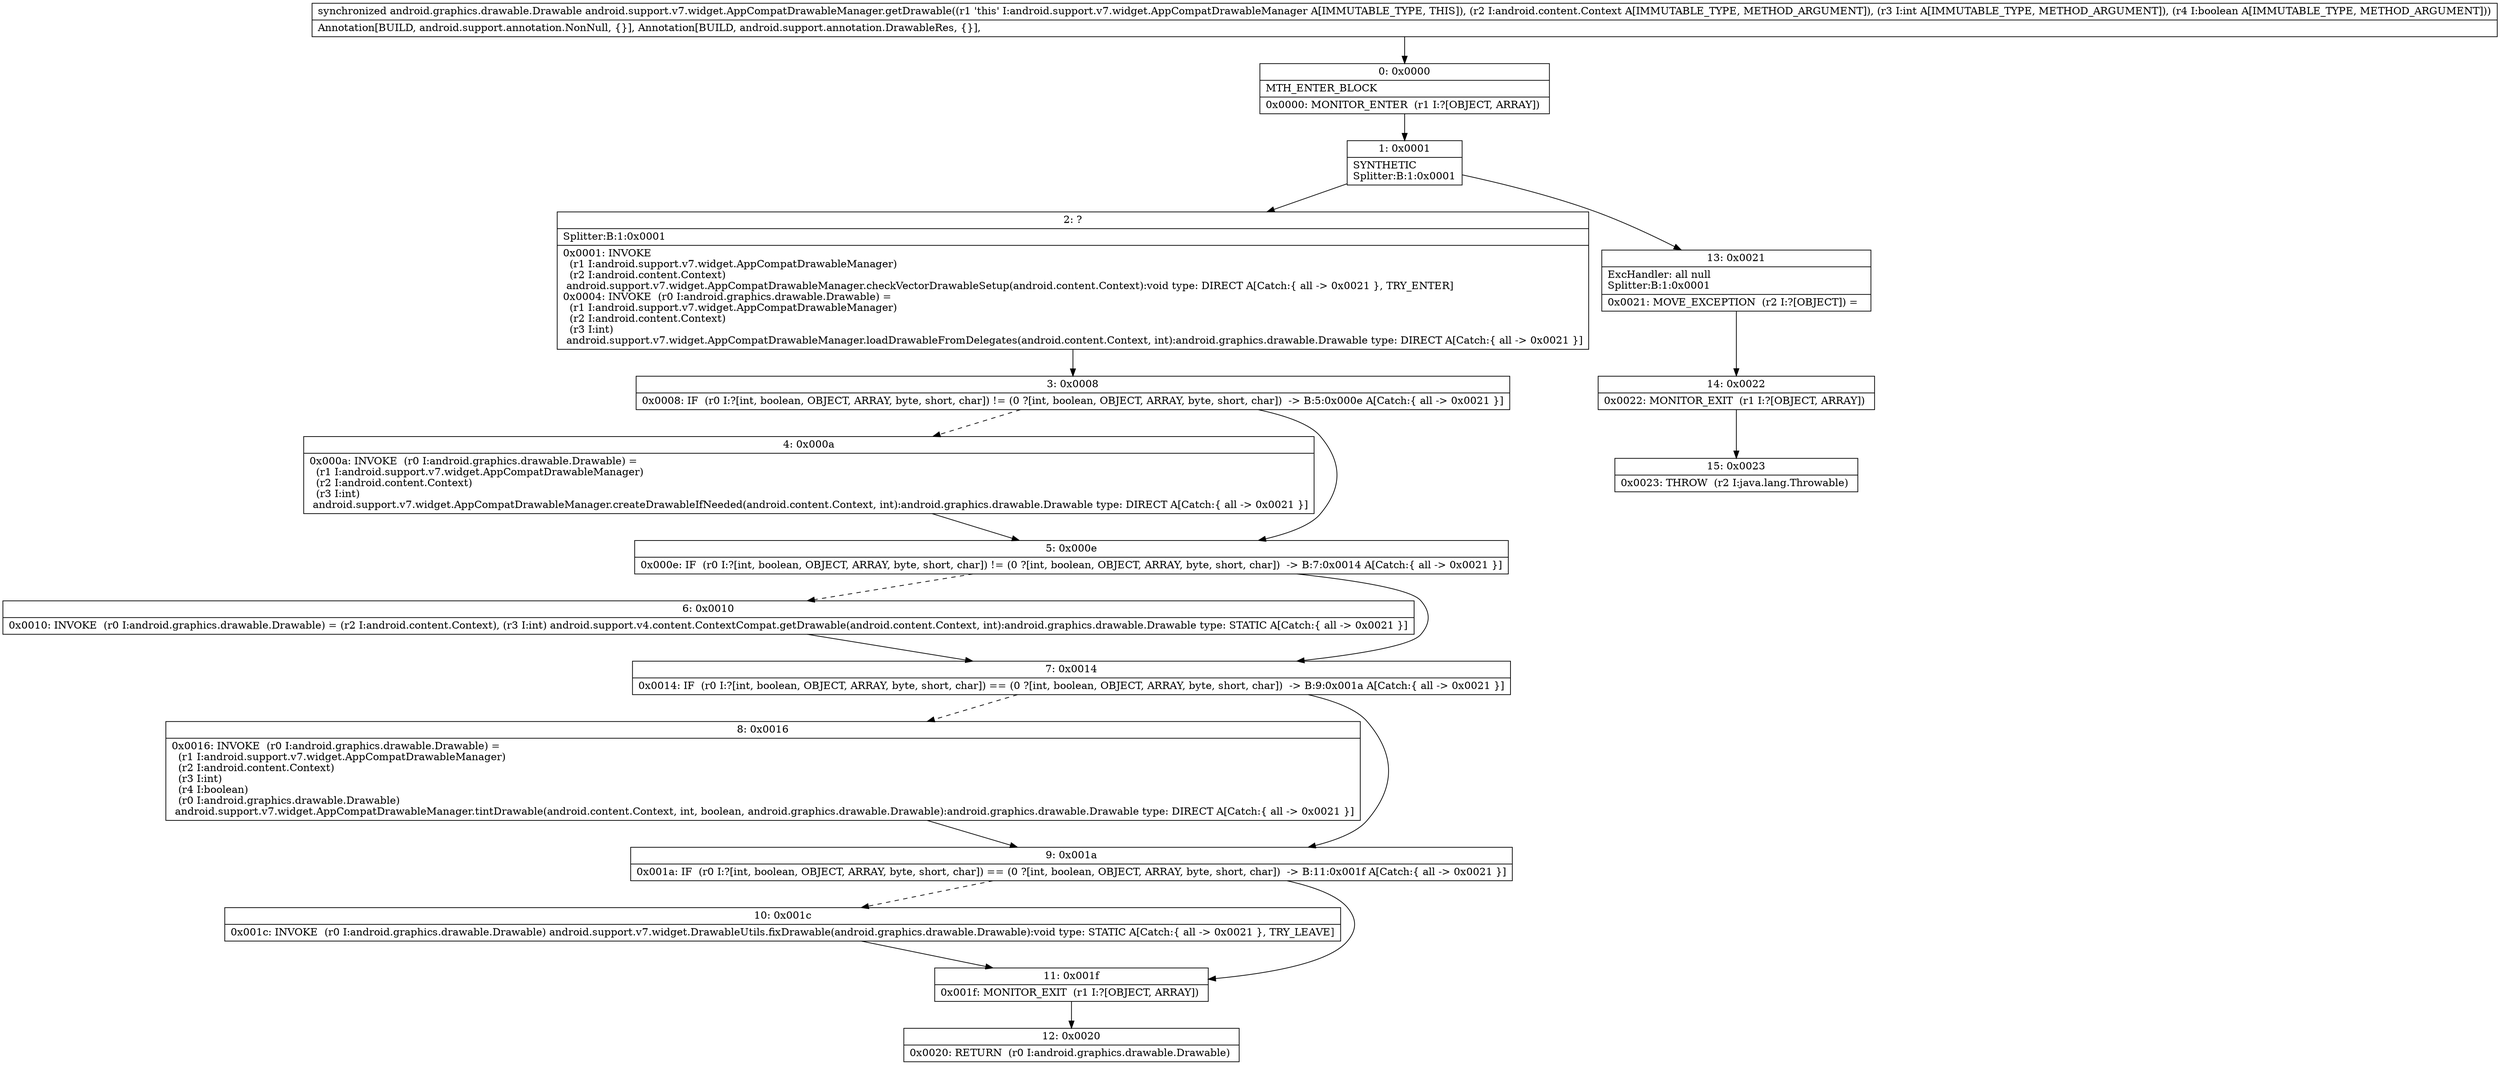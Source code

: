 digraph "CFG forandroid.support.v7.widget.AppCompatDrawableManager.getDrawable(Landroid\/content\/Context;IZ)Landroid\/graphics\/drawable\/Drawable;" {
Node_0 [shape=record,label="{0\:\ 0x0000|MTH_ENTER_BLOCK\l|0x0000: MONITOR_ENTER  (r1 I:?[OBJECT, ARRAY]) \l}"];
Node_1 [shape=record,label="{1\:\ 0x0001|SYNTHETIC\lSplitter:B:1:0x0001\l}"];
Node_2 [shape=record,label="{2\:\ ?|Splitter:B:1:0x0001\l|0x0001: INVOKE  \l  (r1 I:android.support.v7.widget.AppCompatDrawableManager)\l  (r2 I:android.content.Context)\l android.support.v7.widget.AppCompatDrawableManager.checkVectorDrawableSetup(android.content.Context):void type: DIRECT A[Catch:\{ all \-\> 0x0021 \}, TRY_ENTER]\l0x0004: INVOKE  (r0 I:android.graphics.drawable.Drawable) = \l  (r1 I:android.support.v7.widget.AppCompatDrawableManager)\l  (r2 I:android.content.Context)\l  (r3 I:int)\l android.support.v7.widget.AppCompatDrawableManager.loadDrawableFromDelegates(android.content.Context, int):android.graphics.drawable.Drawable type: DIRECT A[Catch:\{ all \-\> 0x0021 \}]\l}"];
Node_3 [shape=record,label="{3\:\ 0x0008|0x0008: IF  (r0 I:?[int, boolean, OBJECT, ARRAY, byte, short, char]) != (0 ?[int, boolean, OBJECT, ARRAY, byte, short, char])  \-\> B:5:0x000e A[Catch:\{ all \-\> 0x0021 \}]\l}"];
Node_4 [shape=record,label="{4\:\ 0x000a|0x000a: INVOKE  (r0 I:android.graphics.drawable.Drawable) = \l  (r1 I:android.support.v7.widget.AppCompatDrawableManager)\l  (r2 I:android.content.Context)\l  (r3 I:int)\l android.support.v7.widget.AppCompatDrawableManager.createDrawableIfNeeded(android.content.Context, int):android.graphics.drawable.Drawable type: DIRECT A[Catch:\{ all \-\> 0x0021 \}]\l}"];
Node_5 [shape=record,label="{5\:\ 0x000e|0x000e: IF  (r0 I:?[int, boolean, OBJECT, ARRAY, byte, short, char]) != (0 ?[int, boolean, OBJECT, ARRAY, byte, short, char])  \-\> B:7:0x0014 A[Catch:\{ all \-\> 0x0021 \}]\l}"];
Node_6 [shape=record,label="{6\:\ 0x0010|0x0010: INVOKE  (r0 I:android.graphics.drawable.Drawable) = (r2 I:android.content.Context), (r3 I:int) android.support.v4.content.ContextCompat.getDrawable(android.content.Context, int):android.graphics.drawable.Drawable type: STATIC A[Catch:\{ all \-\> 0x0021 \}]\l}"];
Node_7 [shape=record,label="{7\:\ 0x0014|0x0014: IF  (r0 I:?[int, boolean, OBJECT, ARRAY, byte, short, char]) == (0 ?[int, boolean, OBJECT, ARRAY, byte, short, char])  \-\> B:9:0x001a A[Catch:\{ all \-\> 0x0021 \}]\l}"];
Node_8 [shape=record,label="{8\:\ 0x0016|0x0016: INVOKE  (r0 I:android.graphics.drawable.Drawable) = \l  (r1 I:android.support.v7.widget.AppCompatDrawableManager)\l  (r2 I:android.content.Context)\l  (r3 I:int)\l  (r4 I:boolean)\l  (r0 I:android.graphics.drawable.Drawable)\l android.support.v7.widget.AppCompatDrawableManager.tintDrawable(android.content.Context, int, boolean, android.graphics.drawable.Drawable):android.graphics.drawable.Drawable type: DIRECT A[Catch:\{ all \-\> 0x0021 \}]\l}"];
Node_9 [shape=record,label="{9\:\ 0x001a|0x001a: IF  (r0 I:?[int, boolean, OBJECT, ARRAY, byte, short, char]) == (0 ?[int, boolean, OBJECT, ARRAY, byte, short, char])  \-\> B:11:0x001f A[Catch:\{ all \-\> 0x0021 \}]\l}"];
Node_10 [shape=record,label="{10\:\ 0x001c|0x001c: INVOKE  (r0 I:android.graphics.drawable.Drawable) android.support.v7.widget.DrawableUtils.fixDrawable(android.graphics.drawable.Drawable):void type: STATIC A[Catch:\{ all \-\> 0x0021 \}, TRY_LEAVE]\l}"];
Node_11 [shape=record,label="{11\:\ 0x001f|0x001f: MONITOR_EXIT  (r1 I:?[OBJECT, ARRAY]) \l}"];
Node_12 [shape=record,label="{12\:\ 0x0020|0x0020: RETURN  (r0 I:android.graphics.drawable.Drawable) \l}"];
Node_13 [shape=record,label="{13\:\ 0x0021|ExcHandler: all null\lSplitter:B:1:0x0001\l|0x0021: MOVE_EXCEPTION  (r2 I:?[OBJECT]) =  \l}"];
Node_14 [shape=record,label="{14\:\ 0x0022|0x0022: MONITOR_EXIT  (r1 I:?[OBJECT, ARRAY]) \l}"];
Node_15 [shape=record,label="{15\:\ 0x0023|0x0023: THROW  (r2 I:java.lang.Throwable) \l}"];
MethodNode[shape=record,label="{synchronized android.graphics.drawable.Drawable android.support.v7.widget.AppCompatDrawableManager.getDrawable((r1 'this' I:android.support.v7.widget.AppCompatDrawableManager A[IMMUTABLE_TYPE, THIS]), (r2 I:android.content.Context A[IMMUTABLE_TYPE, METHOD_ARGUMENT]), (r3 I:int A[IMMUTABLE_TYPE, METHOD_ARGUMENT]), (r4 I:boolean A[IMMUTABLE_TYPE, METHOD_ARGUMENT]))  | Annotation[BUILD, android.support.annotation.NonNull, \{\}], Annotation[BUILD, android.support.annotation.DrawableRes, \{\}], \l}"];
MethodNode -> Node_0;
Node_0 -> Node_1;
Node_1 -> Node_2;
Node_1 -> Node_13;
Node_2 -> Node_3;
Node_3 -> Node_4[style=dashed];
Node_3 -> Node_5;
Node_4 -> Node_5;
Node_5 -> Node_6[style=dashed];
Node_5 -> Node_7;
Node_6 -> Node_7;
Node_7 -> Node_8[style=dashed];
Node_7 -> Node_9;
Node_8 -> Node_9;
Node_9 -> Node_10[style=dashed];
Node_9 -> Node_11;
Node_10 -> Node_11;
Node_11 -> Node_12;
Node_13 -> Node_14;
Node_14 -> Node_15;
}

